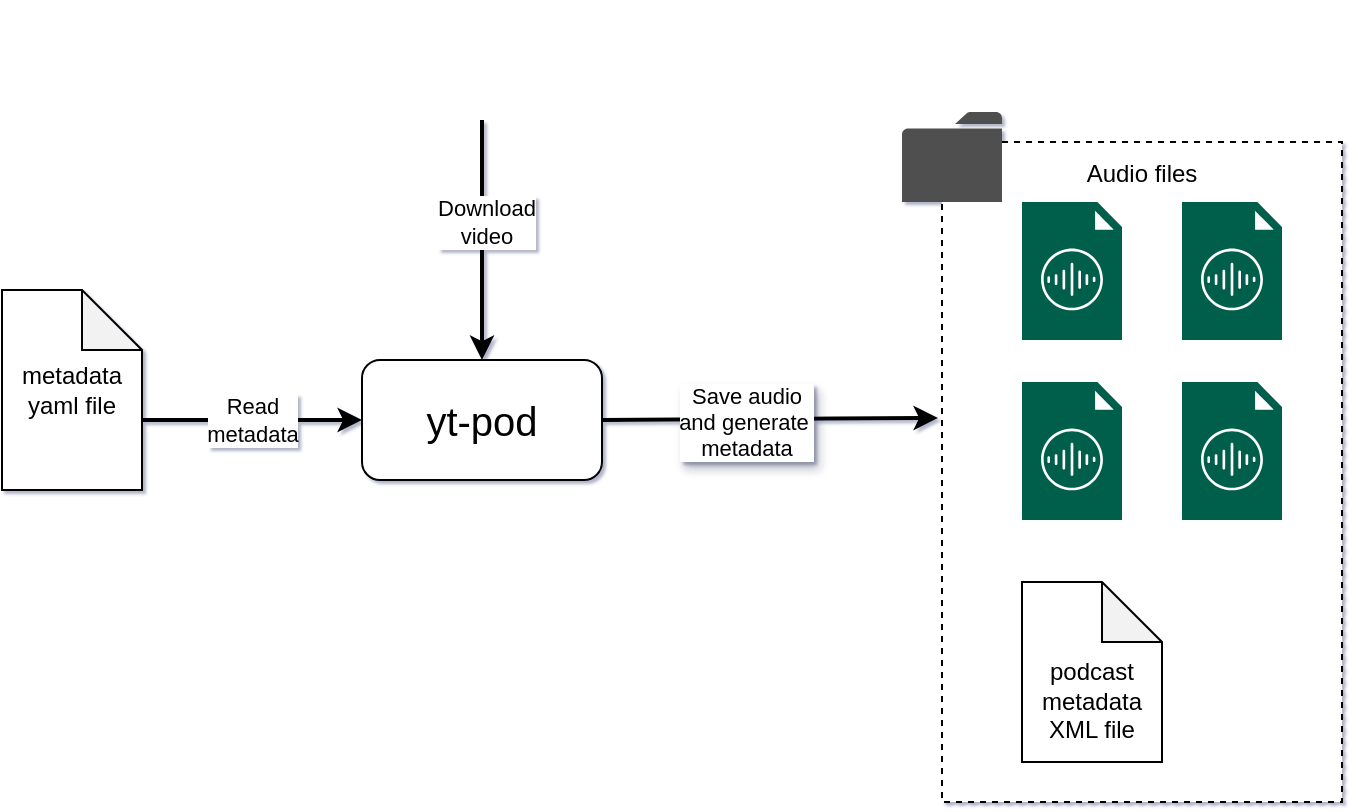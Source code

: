 <mxfile version="26.1.3">
  <diagram name="Page-1" id="4FB4Co3n_U_1mYDiMun6">
    <mxGraphModel dx="714" dy="520" grid="1" gridSize="10" guides="1" tooltips="1" connect="1" arrows="1" fold="1" page="1" pageScale="1" pageWidth="827" pageHeight="1169" math="0" shadow="1">
      <root>
        <mxCell id="0" />
        <mxCell id="1" parent="0" />
        <mxCell id="iRcgDT5IanAVvxUA9kVF-13" value="" style="rounded=0;whiteSpace=wrap;html=1;dashed=1;" vertex="1" parent="1">
          <mxGeometry x="500" y="151" width="200" height="330" as="geometry" />
        </mxCell>
        <mxCell id="iRcgDT5IanAVvxUA9kVF-1" value="" style="shape=image;imageAspect=0;aspect=fixed;verticalLabelPosition=bottom;verticalAlign=top;image=https://upload.wikimedia.org/wikipedia/commons/thumb/e/e1/Logo_of_YouTube_%282015-2017%29.svg/2560px-Logo_of_YouTube_%282015-2017%29.svg.png;" vertex="1" parent="1">
          <mxGeometry x="198.44" y="80" width="143.12" height="60" as="geometry" />
        </mxCell>
        <mxCell id="iRcgDT5IanAVvxUA9kVF-2" value="yt-pod" style="rounded=1;whiteSpace=wrap;html=1;fontSize=20;" vertex="1" parent="1">
          <mxGeometry x="210" y="260" width="120" height="60" as="geometry" />
        </mxCell>
        <mxCell id="iRcgDT5IanAVvxUA9kVF-3" value="metadata yaml file" style="shape=note;whiteSpace=wrap;html=1;backgroundOutline=1;darkOpacity=0.05;" vertex="1" parent="1">
          <mxGeometry x="30" y="225" width="70" height="100" as="geometry" />
        </mxCell>
        <mxCell id="iRcgDT5IanAVvxUA9kVF-4" value="Read&lt;div&gt;metadata&lt;/div&gt;" style="endArrow=classic;html=1;rounded=0;exitX=0;exitY=0;exitDx=70;exitDy=65;exitPerimeter=0;entryX=0;entryY=0.5;entryDx=0;entryDy=0;strokeWidth=2;" edge="1" parent="1" source="iRcgDT5IanAVvxUA9kVF-3" target="iRcgDT5IanAVvxUA9kVF-2">
          <mxGeometry width="50" height="50" relative="1" as="geometry">
            <mxPoint x="340" y="300" as="sourcePoint" />
            <mxPoint x="390" y="250" as="targetPoint" />
          </mxGeometry>
        </mxCell>
        <mxCell id="iRcgDT5IanAVvxUA9kVF-5" value="" style="endArrow=classic;html=1;rounded=0;exitX=0.5;exitY=1;exitDx=0;exitDy=0;entryX=0.5;entryY=0;entryDx=0;entryDy=0;strokeWidth=2;" edge="1" parent="1" source="iRcgDT5IanAVvxUA9kVF-1" target="iRcgDT5IanAVvxUA9kVF-2">
          <mxGeometry width="50" height="50" relative="1" as="geometry">
            <mxPoint x="340" y="300" as="sourcePoint" />
            <mxPoint x="390" y="250" as="targetPoint" />
          </mxGeometry>
        </mxCell>
        <mxCell id="iRcgDT5IanAVvxUA9kVF-17" value="Download&lt;div&gt;video&lt;/div&gt;" style="edgeLabel;html=1;align=center;verticalAlign=middle;resizable=0;points=[];" vertex="1" connectable="0" parent="iRcgDT5IanAVvxUA9kVF-5">
          <mxGeometry x="-0.15" y="2" relative="1" as="geometry">
            <mxPoint as="offset" />
          </mxGeometry>
        </mxCell>
        <mxCell id="iRcgDT5IanAVvxUA9kVF-6" value="&lt;div&gt;&lt;br&gt;&lt;/div&gt;&lt;div&gt;&lt;br&gt;&lt;/div&gt;&lt;div&gt;podcast&lt;/div&gt;metadata XML file" style="shape=note;whiteSpace=wrap;html=1;backgroundOutline=1;darkOpacity=0.05;" vertex="1" parent="1">
          <mxGeometry x="540" y="371" width="70" height="90" as="geometry" />
        </mxCell>
        <mxCell id="iRcgDT5IanAVvxUA9kVF-7" value="" style="sketch=0;pointerEvents=1;shadow=0;dashed=0;html=1;strokeColor=none;fillColor=#505050;labelPosition=center;verticalLabelPosition=bottom;verticalAlign=top;outlineConnect=0;align=center;shape=mxgraph.office.concepts.folder;" vertex="1" parent="1">
          <mxGeometry x="480" y="136" width="50" height="45" as="geometry" />
        </mxCell>
        <mxCell id="iRcgDT5IanAVvxUA9kVF-8" value="" style="sketch=0;pointerEvents=1;shadow=0;dashed=0;html=1;strokeColor=none;fillColor=#005F4B;labelPosition=center;verticalLabelPosition=bottom;verticalAlign=top;align=center;outlineConnect=0;shape=mxgraph.veeam2.audio_file;" vertex="1" parent="1">
          <mxGeometry x="540" y="271" width="50" height="69" as="geometry" />
        </mxCell>
        <mxCell id="iRcgDT5IanAVvxUA9kVF-9" value="" style="sketch=0;pointerEvents=1;shadow=0;dashed=0;html=1;strokeColor=none;fillColor=#005F4B;labelPosition=center;verticalLabelPosition=bottom;verticalAlign=top;align=center;outlineConnect=0;shape=mxgraph.veeam2.audio_file;" vertex="1" parent="1">
          <mxGeometry x="620" y="181" width="50" height="69" as="geometry" />
        </mxCell>
        <mxCell id="iRcgDT5IanAVvxUA9kVF-10" value="" style="sketch=0;pointerEvents=1;shadow=0;dashed=0;html=1;strokeColor=none;fillColor=#005F4B;labelPosition=center;verticalLabelPosition=bottom;verticalAlign=top;align=center;outlineConnect=0;shape=mxgraph.veeam2.audio_file;" vertex="1" parent="1">
          <mxGeometry x="540" y="181" width="50" height="69" as="geometry" />
        </mxCell>
        <mxCell id="iRcgDT5IanAVvxUA9kVF-11" value="" style="sketch=0;pointerEvents=1;shadow=0;dashed=0;html=1;strokeColor=none;fillColor=#005F4B;labelPosition=center;verticalLabelPosition=bottom;verticalAlign=top;align=center;outlineConnect=0;shape=mxgraph.veeam2.audio_file;" vertex="1" parent="1">
          <mxGeometry x="620" y="271" width="50" height="69" as="geometry" />
        </mxCell>
        <mxCell id="iRcgDT5IanAVvxUA9kVF-14" value="" style="endArrow=classic;html=1;rounded=0;exitX=1;exitY=0.5;exitDx=0;exitDy=0;entryX=-0.01;entryY=0.418;entryDx=0;entryDy=0;entryPerimeter=0;strokeWidth=2;" edge="1" parent="1" source="iRcgDT5IanAVvxUA9kVF-2" target="iRcgDT5IanAVvxUA9kVF-13">
          <mxGeometry width="50" height="50" relative="1" as="geometry">
            <mxPoint x="330" y="320" as="sourcePoint" />
            <mxPoint x="380" y="270" as="targetPoint" />
          </mxGeometry>
        </mxCell>
        <mxCell id="iRcgDT5IanAVvxUA9kVF-16" value="Save audio&lt;div&gt;and generate&amp;nbsp;&lt;/div&gt;&lt;div&gt;metadata&lt;/div&gt;" style="edgeLabel;html=1;align=center;verticalAlign=middle;resizable=0;points=[];labelBorderColor=none;textShadow=1;" vertex="1" connectable="0" parent="iRcgDT5IanAVvxUA9kVF-14">
          <mxGeometry x="-0.203" y="-1" relative="1" as="geometry">
            <mxPoint x="5" as="offset" />
          </mxGeometry>
        </mxCell>
        <mxCell id="iRcgDT5IanAVvxUA9kVF-15" value="Audio files" style="text;html=1;align=center;verticalAlign=middle;whiteSpace=wrap;rounded=0;" vertex="1" parent="1">
          <mxGeometry x="570" y="152" width="60" height="30" as="geometry" />
        </mxCell>
      </root>
    </mxGraphModel>
  </diagram>
</mxfile>
